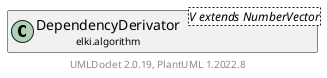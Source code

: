 @startuml
    remove .*\.(Instance|Par|Parameterizer|Factory)$
    set namespaceSeparator none
    hide empty fields
    hide empty methods

    class "<size:14>DependencyDerivator.Par\n<size:10>elki.algorithm" as elki.algorithm.DependencyDerivator.Par<V extends NumberVector> [[DependencyDerivator.Par.html]] {
        {static} +DEPENDENCY_DERIVATOR_RANDOM_SAMPLE_ID: OptionID
        {static} +OUTPUT_ACCURACY_ID: OptionID
        {static} +SAMPLE_SIZE_ID: OptionID
        #distance: NumberVectorDistance<? super NumberVector>
        #outputAccuracy: int
        #sampleSize: int
        #randomSample: boolean
        #pca: PCARunner
        #filter: EigenPairFilter
        +configure(Parameterization): void
        +make(): DependencyDerivator<V extends NumberVector>
    }

    interface "<size:14>Parameterizer\n<size:10>elki.utilities.optionhandling" as elki.utilities.optionhandling.Parameterizer [[../utilities/optionhandling/Parameterizer.html]] {
        {abstract} +make(): Object
    }
    class "<size:14>DependencyDerivator\n<size:10>elki.algorithm" as elki.algorithm.DependencyDerivator<V extends NumberVector> [[DependencyDerivator.html]]

    elki.utilities.optionhandling.Parameterizer <|.. elki.algorithm.DependencyDerivator.Par
    elki.algorithm.DependencyDerivator +-- elki.algorithm.DependencyDerivator.Par

    center footer UMLDoclet 2.0.19, PlantUML 1.2022.8
@enduml
